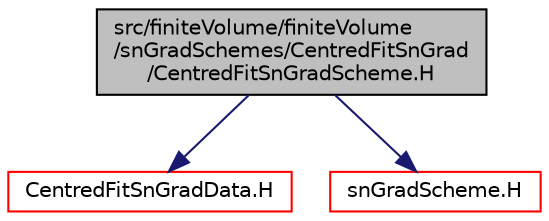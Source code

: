 digraph "src/finiteVolume/finiteVolume/snGradSchemes/CentredFitSnGrad/CentredFitSnGradScheme.H"
{
  bgcolor="transparent";
  edge [fontname="Helvetica",fontsize="10",labelfontname="Helvetica",labelfontsize="10"];
  node [fontname="Helvetica",fontsize="10",shape=record];
  Node0 [label="src/finiteVolume/finiteVolume\l/snGradSchemes/CentredFitSnGrad\l/CentredFitSnGradScheme.H",height=0.2,width=0.4,color="black", fillcolor="grey75", style="filled", fontcolor="black"];
  Node0 -> Node1 [color="midnightblue",fontsize="10",style="solid",fontname="Helvetica"];
  Node1 [label="CentredFitSnGradData.H",height=0.2,width=0.4,color="red",URL="$a03374.html"];
  Node0 -> Node286 [color="midnightblue",fontsize="10",style="solid",fontname="Helvetica"];
  Node286 [label="snGradScheme.H",height=0.2,width=0.4,color="red",URL="$a03425.html"];
}
